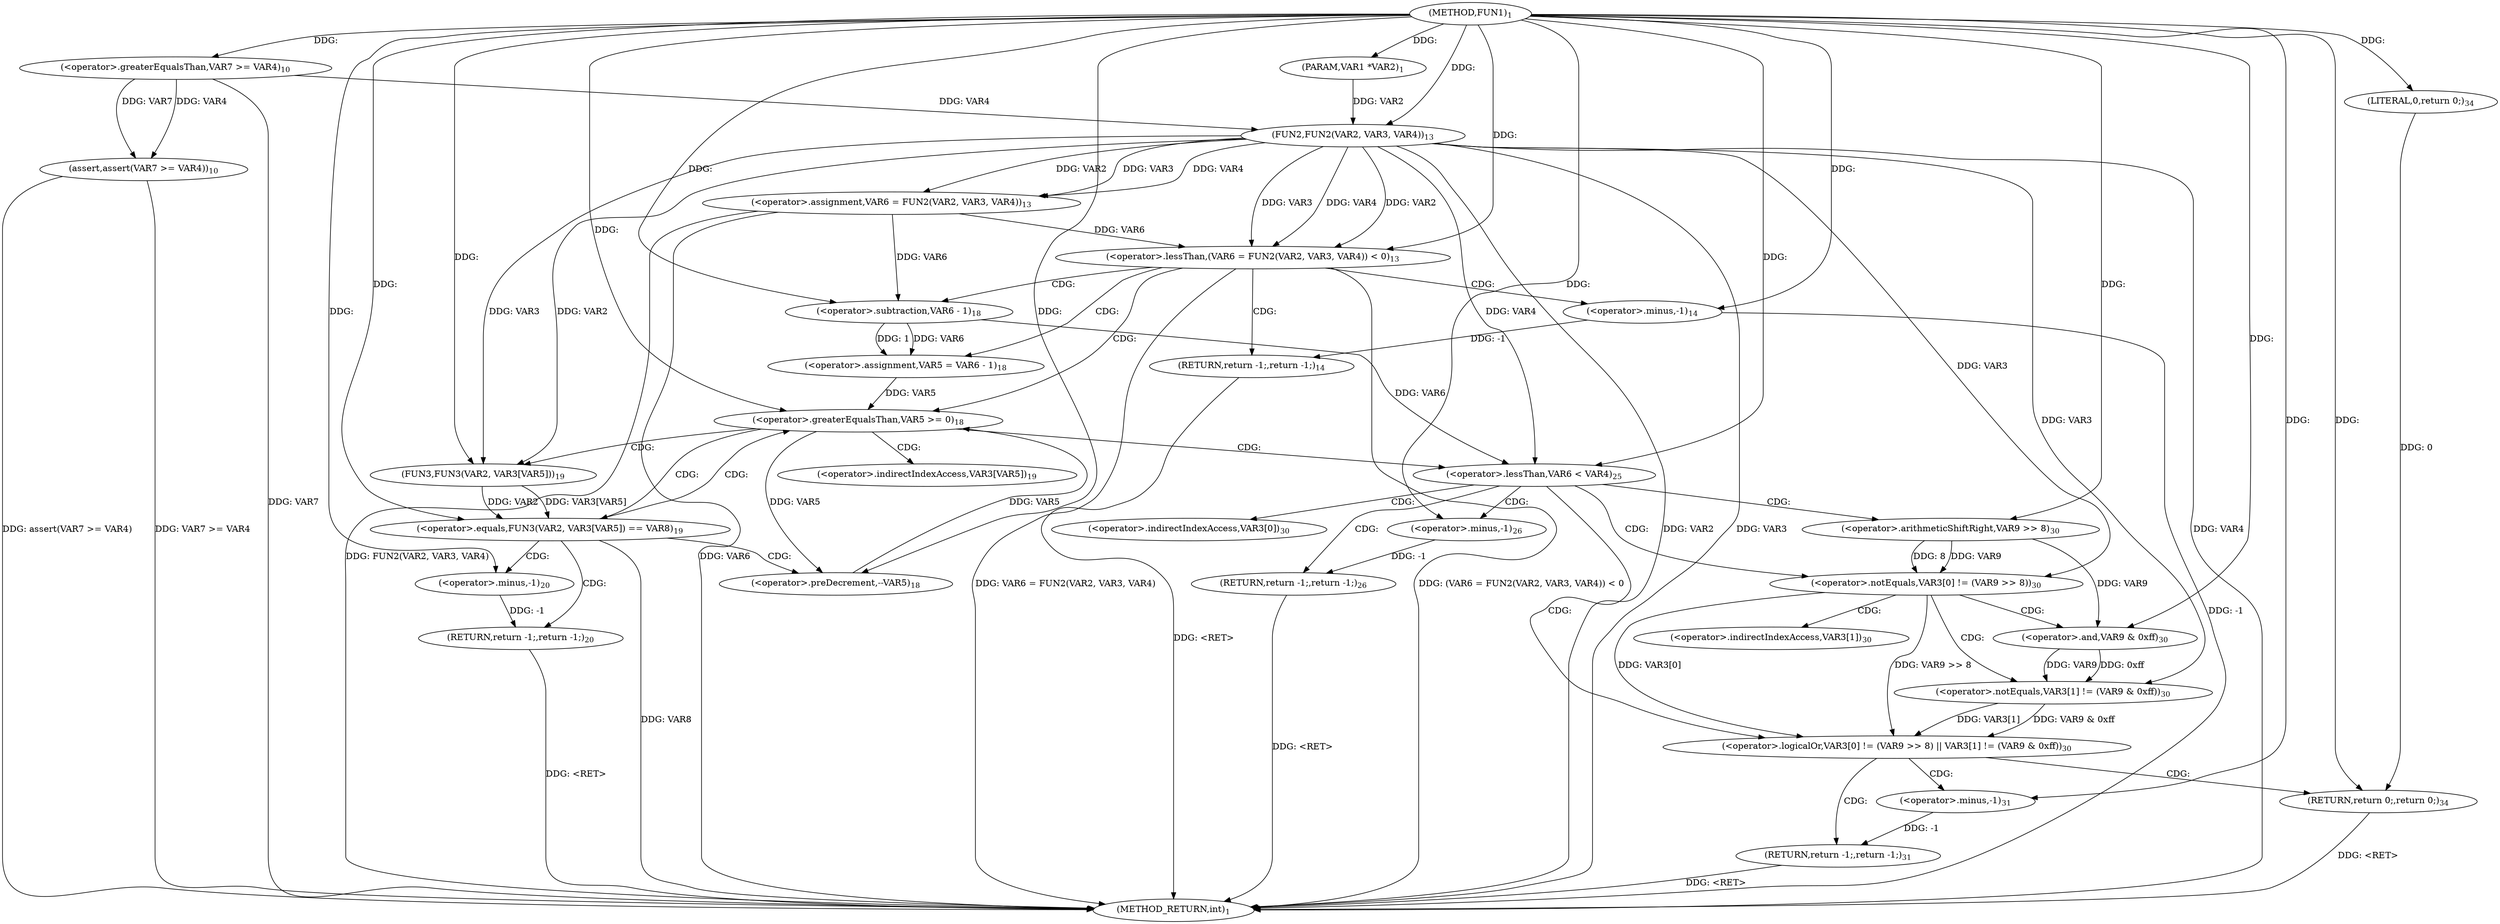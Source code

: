 digraph "FUN1" {  
"8" [label = <(METHOD,FUN1)<SUB>1</SUB>> ]
"86" [label = <(METHOD_RETURN,int)<SUB>1</SUB>> ]
"9" [label = <(PARAM,VAR1 *VAR2)<SUB>1</SUB>> ]
"14" [label = <(assert,assert(VAR7 &gt;= VAR4))<SUB>10</SUB>> ]
"84" [label = <(RETURN,return 0;,return 0;)<SUB>34</SUB>> ]
"19" [label = <(&lt;operator&gt;.lessThan,(VAR6 = FUN2(VAR2, VAR3, VAR4)) &lt; 0)<SUB>13</SUB>> ]
"38" [label = <(&lt;operator&gt;.greaterEqualsThan,VAR5 &gt;= 0)<SUB>18</SUB>> ]
"41" [label = <(&lt;operator&gt;.preDecrement,--VAR5)<SUB>18</SUB>> ]
"57" [label = <(&lt;operator&gt;.lessThan,VAR6 &lt; VAR4)<SUB>25</SUB>> ]
"65" [label = <(&lt;operator&gt;.logicalOr,VAR3[0] != (VAR9 &gt;&gt; 8) || VAR3[1] != (VAR9 &amp; 0xff))<SUB>30</SUB>> ]
"85" [label = <(LITERAL,0,return 0;)<SUB>34</SUB>> ]
"15" [label = <(&lt;operator&gt;.greaterEqualsThan,VAR7 &gt;= VAR4)<SUB>10</SUB>> ]
"28" [label = <(RETURN,return -1;,return -1;)<SUB>14</SUB>> ]
"33" [label = <(&lt;operator&gt;.assignment,VAR5 = VAR6 - 1)<SUB>18</SUB>> ]
"61" [label = <(RETURN,return -1;,return -1;)<SUB>26</SUB>> ]
"81" [label = <(RETURN,return -1;,return -1;)<SUB>31</SUB>> ]
"20" [label = <(&lt;operator&gt;.assignment,VAR6 = FUN2(VAR2, VAR3, VAR4))<SUB>13</SUB>> ]
"29" [label = <(&lt;operator&gt;.minus,-1)<SUB>14</SUB>> ]
"45" [label = <(&lt;operator&gt;.equals,FUN3(VAR2, VAR3[VAR5]) == VAR8)<SUB>19</SUB>> ]
"62" [label = <(&lt;operator&gt;.minus,-1)<SUB>26</SUB>> ]
"66" [label = <(&lt;operator&gt;.notEquals,VAR3[0] != (VAR9 &gt;&gt; 8))<SUB>30</SUB>> ]
"73" [label = <(&lt;operator&gt;.notEquals,VAR3[1] != (VAR9 &amp; 0xff))<SUB>30</SUB>> ]
"82" [label = <(&lt;operator&gt;.minus,-1)<SUB>31</SUB>> ]
"22" [label = <(FUN2,FUN2(VAR2, VAR3, VAR4))<SUB>13</SUB>> ]
"35" [label = <(&lt;operator&gt;.subtraction,VAR6 - 1)<SUB>18</SUB>> ]
"53" [label = <(RETURN,return -1;,return -1;)<SUB>20</SUB>> ]
"70" [label = <(&lt;operator&gt;.arithmeticShiftRight,VAR9 &gt;&gt; 8)<SUB>30</SUB>> ]
"77" [label = <(&lt;operator&gt;.and,VAR9 &amp; 0xff)<SUB>30</SUB>> ]
"46" [label = <(FUN3,FUN3(VAR2, VAR3[VAR5]))<SUB>19</SUB>> ]
"54" [label = <(&lt;operator&gt;.minus,-1)<SUB>20</SUB>> ]
"67" [label = <(&lt;operator&gt;.indirectIndexAccess,VAR3[0])<SUB>30</SUB>> ]
"74" [label = <(&lt;operator&gt;.indirectIndexAccess,VAR3[1])<SUB>30</SUB>> ]
"48" [label = <(&lt;operator&gt;.indirectIndexAccess,VAR3[VAR5])<SUB>19</SUB>> ]
  "28" -> "86"  [ label = "DDG: &lt;RET&gt;"] 
  "61" -> "86"  [ label = "DDG: &lt;RET&gt;"] 
  "84" -> "86"  [ label = "DDG: &lt;RET&gt;"] 
  "81" -> "86"  [ label = "DDG: &lt;RET&gt;"] 
  "53" -> "86"  [ label = "DDG: &lt;RET&gt;"] 
  "14" -> "86"  [ label = "DDG: VAR7 &gt;= VAR4"] 
  "14" -> "86"  [ label = "DDG: assert(VAR7 &gt;= VAR4)"] 
  "20" -> "86"  [ label = "DDG: VAR6"] 
  "22" -> "86"  [ label = "DDG: VAR2"] 
  "22" -> "86"  [ label = "DDG: VAR3"] 
  "22" -> "86"  [ label = "DDG: VAR4"] 
  "20" -> "86"  [ label = "DDG: FUN2(VAR2, VAR3, VAR4)"] 
  "19" -> "86"  [ label = "DDG: VAR6 = FUN2(VAR2, VAR3, VAR4)"] 
  "19" -> "86"  [ label = "DDG: (VAR6 = FUN2(VAR2, VAR3, VAR4)) &lt; 0"] 
  "29" -> "86"  [ label = "DDG: -1"] 
  "45" -> "86"  [ label = "DDG: VAR8"] 
  "15" -> "86"  [ label = "DDG: VAR7"] 
  "8" -> "9"  [ label = "DDG: "] 
  "85" -> "84"  [ label = "DDG: 0"] 
  "8" -> "84"  [ label = "DDG: "] 
  "15" -> "14"  [ label = "DDG: VAR7"] 
  "15" -> "14"  [ label = "DDG: VAR4"] 
  "8" -> "85"  [ label = "DDG: "] 
  "8" -> "15"  [ label = "DDG: "] 
  "20" -> "19"  [ label = "DDG: VAR6"] 
  "22" -> "19"  [ label = "DDG: VAR2"] 
  "22" -> "19"  [ label = "DDG: VAR3"] 
  "22" -> "19"  [ label = "DDG: VAR4"] 
  "8" -> "19"  [ label = "DDG: "] 
  "29" -> "28"  [ label = "DDG: -1"] 
  "35" -> "33"  [ label = "DDG: VAR6"] 
  "35" -> "33"  [ label = "DDG: 1"] 
  "33" -> "38"  [ label = "DDG: VAR5"] 
  "41" -> "38"  [ label = "DDG: VAR5"] 
  "8" -> "38"  [ label = "DDG: "] 
  "38" -> "41"  [ label = "DDG: VAR5"] 
  "8" -> "41"  [ label = "DDG: "] 
  "35" -> "57"  [ label = "DDG: VAR6"] 
  "8" -> "57"  [ label = "DDG: "] 
  "22" -> "57"  [ label = "DDG: VAR4"] 
  "62" -> "61"  [ label = "DDG: -1"] 
  "66" -> "65"  [ label = "DDG: VAR3[0]"] 
  "66" -> "65"  [ label = "DDG: VAR9 &gt;&gt; 8"] 
  "73" -> "65"  [ label = "DDG: VAR3[1]"] 
  "73" -> "65"  [ label = "DDG: VAR9 &amp; 0xff"] 
  "82" -> "81"  [ label = "DDG: -1"] 
  "22" -> "20"  [ label = "DDG: VAR2"] 
  "22" -> "20"  [ label = "DDG: VAR3"] 
  "22" -> "20"  [ label = "DDG: VAR4"] 
  "22" -> "66"  [ label = "DDG: VAR3"] 
  "70" -> "66"  [ label = "DDG: VAR9"] 
  "70" -> "66"  [ label = "DDG: 8"] 
  "22" -> "73"  [ label = "DDG: VAR3"] 
  "77" -> "73"  [ label = "DDG: VAR9"] 
  "77" -> "73"  [ label = "DDG: 0xff"] 
  "9" -> "22"  [ label = "DDG: VAR2"] 
  "8" -> "22"  [ label = "DDG: "] 
  "15" -> "22"  [ label = "DDG: VAR4"] 
  "8" -> "29"  [ label = "DDG: "] 
  "20" -> "35"  [ label = "DDG: VAR6"] 
  "8" -> "35"  [ label = "DDG: "] 
  "46" -> "45"  [ label = "DDG: VAR2"] 
  "46" -> "45"  [ label = "DDG: VAR3[VAR5]"] 
  "8" -> "45"  [ label = "DDG: "] 
  "54" -> "53"  [ label = "DDG: -1"] 
  "8" -> "62"  [ label = "DDG: "] 
  "8" -> "70"  [ label = "DDG: "] 
  "70" -> "77"  [ label = "DDG: VAR9"] 
  "8" -> "77"  [ label = "DDG: "] 
  "8" -> "82"  [ label = "DDG: "] 
  "22" -> "46"  [ label = "DDG: VAR2"] 
  "8" -> "46"  [ label = "DDG: "] 
  "22" -> "46"  [ label = "DDG: VAR3"] 
  "8" -> "54"  [ label = "DDG: "] 
  "19" -> "28"  [ label = "CDG: "] 
  "19" -> "38"  [ label = "CDG: "] 
  "19" -> "29"  [ label = "CDG: "] 
  "19" -> "35"  [ label = "CDG: "] 
  "19" -> "33"  [ label = "CDG: "] 
  "38" -> "48"  [ label = "CDG: "] 
  "38" -> "57"  [ label = "CDG: "] 
  "38" -> "46"  [ label = "CDG: "] 
  "38" -> "45"  [ label = "CDG: "] 
  "57" -> "66"  [ label = "CDG: "] 
  "57" -> "67"  [ label = "CDG: "] 
  "57" -> "65"  [ label = "CDG: "] 
  "57" -> "61"  [ label = "CDG: "] 
  "57" -> "70"  [ label = "CDG: "] 
  "57" -> "62"  [ label = "CDG: "] 
  "65" -> "81"  [ label = "CDG: "] 
  "65" -> "84"  [ label = "CDG: "] 
  "65" -> "82"  [ label = "CDG: "] 
  "66" -> "73"  [ label = "CDG: "] 
  "66" -> "77"  [ label = "CDG: "] 
  "66" -> "74"  [ label = "CDG: "] 
  "45" -> "38"  [ label = "CDG: "] 
  "45" -> "54"  [ label = "CDG: "] 
  "45" -> "53"  [ label = "CDG: "] 
  "45" -> "41"  [ label = "CDG: "] 
}
